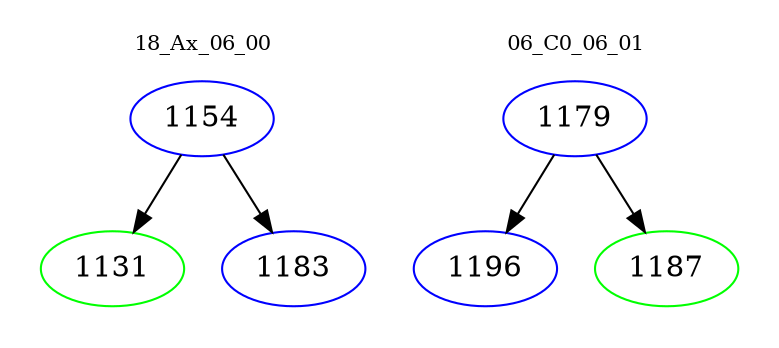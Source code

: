digraph{
subgraph cluster_0 {
color = white
label = "18_Ax_06_00";
fontsize=10;
T0_1154 [label="1154", color="blue"]
T0_1154 -> T0_1131 [color="black"]
T0_1131 [label="1131", color="green"]
T0_1154 -> T0_1183 [color="black"]
T0_1183 [label="1183", color="blue"]
}
subgraph cluster_1 {
color = white
label = "06_C0_06_01";
fontsize=10;
T1_1179 [label="1179", color="blue"]
T1_1179 -> T1_1196 [color="black"]
T1_1196 [label="1196", color="blue"]
T1_1179 -> T1_1187 [color="black"]
T1_1187 [label="1187", color="green"]
}
}
